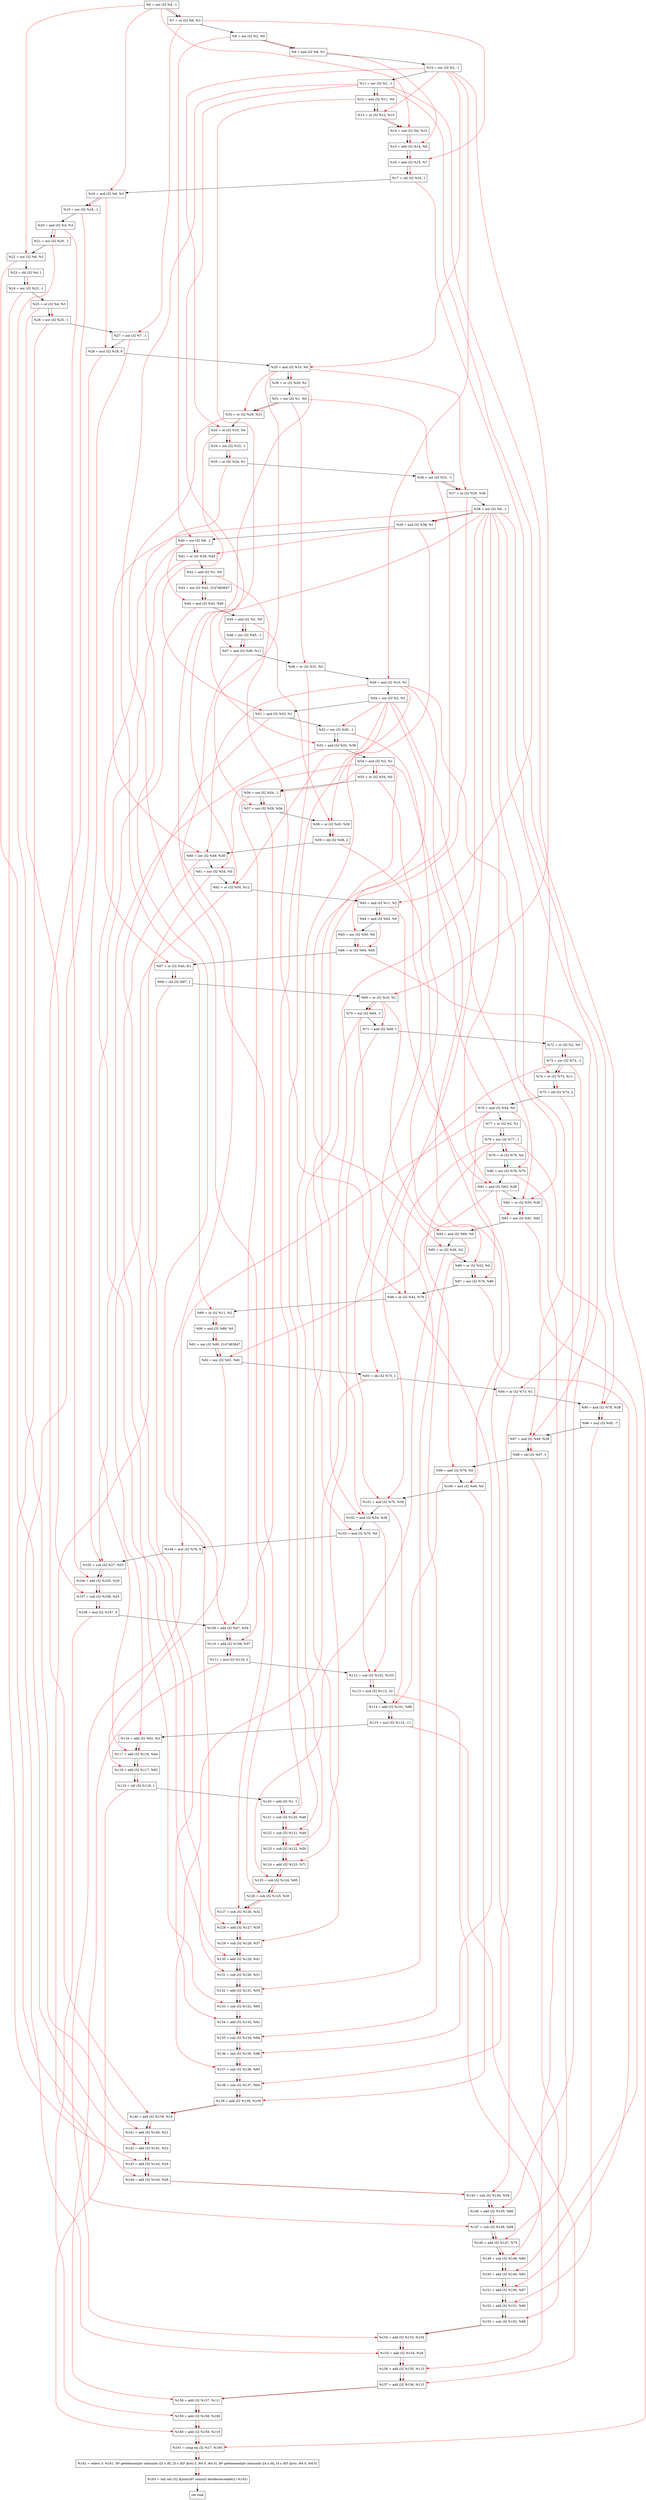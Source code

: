 digraph "DFG for'crackme' function" {
	Node0xc2e960[shape=record, label="  %6 = xor i32 %4, -1"];
	Node0xc2e9d0[shape=record, label="  %7 = or i32 %6, %3"];
	Node0xc2ea40[shape=record, label="  %8 = xor i32 %2, %0"];
	Node0xc2eab0[shape=record, label="  %9 = and i32 %8, %1"];
	Node0xc2eb20[shape=record, label="  %10 = xor i32 %2, -1"];
	Node0xc2eb90[shape=record, label="  %11 = xor i32 %1, -1"];
	Node0xc2ec00[shape=record, label="  %12 = and i32 %11, %0"];
	Node0xc2ec70[shape=record, label="  %13 = or i32 %12, %10"];
	Node0xc2ece0[shape=record, label="  %14 = sub i32 %6, %13"];
	Node0xc2ed50[shape=record, label="  %15 = add i32 %14, %9"];
	Node0xc2edc0[shape=record, label="  %16 = add i32 %15, %7"];
	Node0xc2ee60[shape=record, label="  %17 = shl i32 %16, 1"];
	Node0xc2eed0[shape=record, label="  %18 = and i32 %6, %3"];
	Node0xc2ef40[shape=record, label="  %19 = xor i32 %18, -1"];
	Node0xc2efb0[shape=record, label="  %20 = and i32 %4, %3"];
	Node0xc2f020[shape=record, label="  %21 = xor i32 %20, -1"];
	Node0xc2f090[shape=record, label="  %22 = xor i32 %6, %3"];
	Node0xc2f100[shape=record, label="  %23 = shl i32 %4, 1"];
	Node0xc2f170[shape=record, label="  %24 = xor i32 %23, -1"];
	Node0xc2f1e0[shape=record, label="  %25 = or i32 %4, %3"];
	Node0xc2f250[shape=record, label="  %26 = xor i32 %25, -1"];
	Node0xc2f2c0[shape=record, label="  %27 = xor i32 %7, -1"];
	Node0xc2f360[shape=record, label="  %28 = mul i32 %18, 6"];
	Node0xc2f3d0[shape=record, label="  %29 = and i32 %10, %0"];
	Node0xc2f440[shape=record, label="  %30 = or i32 %29, %1"];
	Node0xc2f4b0[shape=record, label="  %31 = xor i32 %1, %0"];
	Node0xc2f520[shape=record, label="  %32 = or i32 %29, %31"];
	Node0xc2f7a0[shape=record, label="  %33 = or i32 %10, %0"];
	Node0xc2f810[shape=record, label="  %34 = xor i32 %33, -1"];
	Node0xc2f880[shape=record, label="  %35 = or i32 %34, %1"];
	Node0xc2f8f0[shape=record, label="  %36 = xor i32 %31, -1"];
	Node0xc2f960[shape=record, label="  %37 = or i32 %29, %36"];
	Node0xc2f9d0[shape=record, label="  %38 = xor i32 %0, -1"];
	Node0xc2fa40[shape=record, label="  %39 = and i32 %38, %1"];
	Node0xc2fab0[shape=record, label="  %40 = xor i32 %8, -1"];
	Node0xc2fb20[shape=record, label="  %41 = or i32 %39, %40"];
	Node0xc2fb90[shape=record, label="  %42 = and i32 %1, %0"];
	Node0xc2fc30[shape=record, label="  %43 = xor i32 %42, 2147483647"];
	Node0xc2fca0[shape=record, label="  %44 = and i32 %43, %40"];
	Node0xc2fd10[shape=record, label="  %45 = and i32 %2, %0"];
	Node0xc2fd80[shape=record, label="  %46 = xor i32 %45, -1"];
	Node0xc2fdf0[shape=record, label="  %47 = and i32 %46, %11"];
	Node0xc2fe60[shape=record, label="  %48 = or i32 %31, %2"];
	Node0xc2fed0[shape=record, label="  %49 = and i32 %10, %1"];
	Node0xc2ff40[shape=record, label="  %50 = xor i32 %2, %1"];
	Node0xc2ffb0[shape=record, label="  %51 = and i32 %33, %1"];
	Node0xc30020[shape=record, label="  %52 = xor i32 %50, -1"];
	Node0xc30090[shape=record, label="  %53 = and i32 %52, %38"];
	Node0xc30100[shape=record, label="  %54 = and i32 %2, %1"];
	Node0xc30170[shape=record, label="  %55 = or i32 %54, %0"];
	Node0xc301e0[shape=record, label="  %56 = xor i32 %54, -1"];
	Node0xc30250[shape=record, label="  %57 = xor i32 %29, %56"];
	Node0xc302c0[shape=record, label="  %58 = or i32 %45, %39"];
	Node0xc30360[shape=record, label="  %59 = shl i32 %58, 2"];
	Node0xc303d0[shape=record, label="  %60 = xor i32 %49, %38"];
	Node0xc30440[shape=record, label="  %61 = xor i32 %54, %0"];
	Node0xc304b0[shape=record, label="  %62 = or i32 %50, %12"];
	Node0xc30520[shape=record, label="  %63 = and i32 %11, %2"];
	Node0xc30590[shape=record, label="  %64 = and i32 %63, %0"];
	Node0xc30a10[shape=record, label="  %65 = xor i32 %50, %0"];
	Node0xc30a80[shape=record, label="  %66 = or i32 %64, %65"];
	Node0xc30af0[shape=record, label="  %67 = or i32 %40, %1"];
	Node0xc30b60[shape=record, label="  %68 = shl i32 %67, 1"];
	Node0xc30bd0[shape=record, label="  %69 = or i32 %10, %1"];
	Node0xc30c40[shape=record, label="  %70 = xor i32 %69, -1"];
	Node0xc30cb0[shape=record, label="  %71 = add i32 %69, 1"];
	Node0xc30d20[shape=record, label="  %72 = or i32 %2, %0"];
	Node0xc30d90[shape=record, label="  %73 = xor i32 %72, -1"];
	Node0xc30e00[shape=record, label="  %74 = or i32 %73, %11"];
	Node0xc30e70[shape=record, label="  %75 = shl i32 %74, 2"];
	Node0xc30ee0[shape=record, label="  %76 = and i32 %54, %0"];
	Node0xc30f50[shape=record, label="  %77 = or i32 %2, %1"];
	Node0xc30fc0[shape=record, label="  %78 = xor i32 %77, -1"];
	Node0xc31030[shape=record, label="  %79 = or i32 %78, %0"];
	Node0xc310a0[shape=record, label="  %80 = xor i32 %76, %79"];
	Node0xc31110[shape=record, label="  %81 = and i32 %63, %38"];
	Node0xc31180[shape=record, label="  %82 = or i32 %50, %38"];
	Node0xc311f0[shape=record, label="  %83 = xor i32 %81, %82"];
	Node0xc31260[shape=record, label="  %84 = and i32 %69, %0"];
	Node0xc312d0[shape=record, label="  %85 = or i32 %36, %2"];
	Node0xc31340[shape=record, label="  %86 = or i32 %52, %0"];
	Node0xc313b0[shape=record, label="  %87 = xor i32 %76, %86"];
	Node0xc31420[shape=record, label="  %88 = or i32 %42, %78"];
	Node0xc31490[shape=record, label="  %89 = or i32 %11, %2"];
	Node0xc31500[shape=record, label="  %90 = and i32 %89, %0"];
	Node0xc31570[shape=record, label="  %91 = xor i32 %90, 2147483647"];
	Node0xc315e0[shape=record, label="  %92 = xor i32 %91, %81"];
	Node0xc31650[shape=record, label="  %93 = shl i32 %73, 1"];
	Node0xc316c0[shape=record, label="  %94 = or i32 %73, %1"];
	Node0xc31730[shape=record, label="  %95 = and i32 %78, %38"];
	Node0xc317d0[shape=record, label="  %96 = mul i32 %95, -7"];
	Node0xc31840[shape=record, label="  %97 = and i32 %49, %38"];
	Node0xc318e0[shape=record, label="  %98 = shl i32 %97, 3"];
	Node0xc31950[shape=record, label="  %99 = and i32 %78, %0"];
	Node0xc319c0[shape=record, label="  %100 = and i32 %49, %0"];
	Node0xc31a30[shape=record, label="  %101 = and i32 %70, %38"];
	Node0xc31aa0[shape=record, label="  %102 = and i32 %54, %38"];
	Node0xc31b10[shape=record, label="  %103 = and i32 %70, %0"];
	Node0xc31bb0[shape=record, label="  %104 = mul i32 %76, 9"];
	Node0xc31c20[shape=record, label="  %105 = sub i32 %27, %53"];
	Node0xc31c90[shape=record, label="  %106 = add i32 %105, %20"];
	Node0xc31d00[shape=record, label="  %107 = sub i32 %106, %25"];
	Node0xc31da0[shape=record, label="  %108 = mul i32 %107, 5"];
	Node0xc31e10[shape=record, label="  %109 = add i32 %47, %56"];
	Node0xc31e80[shape=record, label="  %110 = add i32 %109, %57"];
	Node0xc31ef0[shape=record, label="  %111 = mul i32 %110, 3"];
	Node0xc31f60[shape=record, label="  %112 = sub i32 %102, %103"];
	Node0xc32000[shape=record, label="  %113 = mul i32 %112, 10"];
	Node0xc32070[shape=record, label="  %114 = add i32 %101, %99"];
	Node0xc32110[shape=record, label="  %115 = mul i32 %114, -11"];
	Node0xc32180[shape=record, label="  %116 = add i32 %62, %3"];
	Node0xc321f0[shape=record, label="  %117 = add i32 %116, %44"];
	Node0xc32260[shape=record, label="  %118 = add i32 %117, %92"];
	Node0xc322d0[shape=record, label="  %119 = shl i32 %118, 1"];
	Node0xc32340[shape=record, label="  %120 = add i32 %1, 1"];
	Node0xc323b0[shape=record, label="  %121 = sub i32 %120, %48"];
	Node0xc32420[shape=record, label="  %122 = sub i32 %121, %49"];
	Node0xc32490[shape=record, label="  %123 = sub i32 %122, %50"];
	Node0xc32500[shape=record, label="  %124 = add i32 %123, %71"];
	Node0xc32570[shape=record, label="  %125 = sub i32 %124, %85"];
	Node0xc325e0[shape=record, label="  %126 = sub i32 %125, %30"];
	Node0xc32650[shape=record, label="  %127 = sub i32 %126, %32"];
	Node0xc326c0[shape=record, label="  %128 = add i32 %127, %35"];
	Node0xc32f40[shape=record, label="  %129 = sub i32 %128, %37"];
	Node0xc32fb0[shape=record, label="  %130 = add i32 %129, %41"];
	Node0xc33020[shape=record, label="  %131 = sub i32 %130, %51"];
	Node0xc33090[shape=record, label="  %132 = add i32 %131, %55"];
	Node0xc33100[shape=record, label="  %133 = sub i32 %132, %60"];
	Node0xc33170[shape=record, label="  %134 = add i32 %133, %61"];
	Node0xc331e0[shape=record, label="  %135 = sub i32 %134, %84"];
	Node0xc33250[shape=record, label="  %136 = sub i32 %135, %88"];
	Node0xc332c0[shape=record, label="  %137 = sub i32 %136, %93"];
	Node0xc33330[shape=record, label="  %138 = sub i32 %137, %94"];
	Node0xc333a0[shape=record, label="  %139 = add i32 %138, %100"];
	Node0xc33410[shape=record, label="  %140 = add i32 %139, %19"];
	Node0xc33480[shape=record, label="  %141 = add i32 %140, %21"];
	Node0xc334f0[shape=record, label="  %142 = add i32 %141, %22"];
	Node0xc33560[shape=record, label="  %143 = add i32 %142, %24"];
	Node0xc335d0[shape=record, label="  %144 = add i32 %143, %26"];
	Node0xc33640[shape=record, label="  %145 = sub i32 %144, %59"];
	Node0xc336b0[shape=record, label="  %146 = add i32 %145, %66"];
	Node0xc33720[shape=record, label="  %147 = sub i32 %146, %68"];
	Node0xc33790[shape=record, label="  %148 = add i32 %147, %75"];
	Node0xc33800[shape=record, label="  %149 = sub i32 %148, %80"];
	Node0xc33870[shape=record, label="  %150 = add i32 %149, %83"];
	Node0xc338e0[shape=record, label="  %151 = add i32 %150, %87"];
	Node0xc33950[shape=record, label="  %152 = add i32 %151, %96"];
	Node0xc339c0[shape=record, label="  %153 = sub i32 %152, %98"];
	Node0xc33a30[shape=record, label="  %154 = add i32 %153, %104"];
	Node0xc33aa0[shape=record, label="  %155 = add i32 %154, %28"];
	Node0xc33b10[shape=record, label="  %156 = add i32 %155, %113"];
	Node0xc33b80[shape=record, label="  %157 = add i32 %156, %115"];
	Node0xc33bf0[shape=record, label="  %158 = add i32 %157, %111"];
	Node0xc33c60[shape=record, label="  %159 = add i32 %158, %108"];
	Node0xc33cd0[shape=record, label="  %160 = add i32 %159, %119"];
	Node0xc33d40[shape=record, label="  %161 = icmp eq i32 %17, %160"];
	Node0xbce268[shape=record, label="  %162 = select i1 %161, i8* getelementptr inbounds ([5 x i8], [5 x i8]* @str.3, i64 0, i64 0), i8* getelementptr inbounds ([4 x i8], [4 x i8]* @str, i64 0, i64 0)"];
	Node0xc33fd0[shape=record, label="  %163 = tail call i32 @puts(i8* nonnull dereferenceable(1) %162)"];
	Node0xc34020[shape=record, label="  ret void"];
	Node0xc2e960 -> Node0xc2e9d0;
	Node0xc2e9d0 -> Node0xc2ea40;
	Node0xc2ea40 -> Node0xc2eab0;
	Node0xc2eab0 -> Node0xc2eb20;
	Node0xc2eb20 -> Node0xc2eb90;
	Node0xc2eb90 -> Node0xc2ec00;
	Node0xc2ec00 -> Node0xc2ec70;
	Node0xc2ec70 -> Node0xc2ece0;
	Node0xc2ece0 -> Node0xc2ed50;
	Node0xc2ed50 -> Node0xc2edc0;
	Node0xc2edc0 -> Node0xc2ee60;
	Node0xc2ee60 -> Node0xc2eed0;
	Node0xc2eed0 -> Node0xc2ef40;
	Node0xc2ef40 -> Node0xc2efb0;
	Node0xc2efb0 -> Node0xc2f020;
	Node0xc2f020 -> Node0xc2f090;
	Node0xc2f090 -> Node0xc2f100;
	Node0xc2f100 -> Node0xc2f170;
	Node0xc2f170 -> Node0xc2f1e0;
	Node0xc2f1e0 -> Node0xc2f250;
	Node0xc2f250 -> Node0xc2f2c0;
	Node0xc2f2c0 -> Node0xc2f360;
	Node0xc2f360 -> Node0xc2f3d0;
	Node0xc2f3d0 -> Node0xc2f440;
	Node0xc2f440 -> Node0xc2f4b0;
	Node0xc2f4b0 -> Node0xc2f520;
	Node0xc2f520 -> Node0xc2f7a0;
	Node0xc2f7a0 -> Node0xc2f810;
	Node0xc2f810 -> Node0xc2f880;
	Node0xc2f880 -> Node0xc2f8f0;
	Node0xc2f8f0 -> Node0xc2f960;
	Node0xc2f960 -> Node0xc2f9d0;
	Node0xc2f9d0 -> Node0xc2fa40;
	Node0xc2fa40 -> Node0xc2fab0;
	Node0xc2fab0 -> Node0xc2fb20;
	Node0xc2fb20 -> Node0xc2fb90;
	Node0xc2fb90 -> Node0xc2fc30;
	Node0xc2fc30 -> Node0xc2fca0;
	Node0xc2fca0 -> Node0xc2fd10;
	Node0xc2fd10 -> Node0xc2fd80;
	Node0xc2fd80 -> Node0xc2fdf0;
	Node0xc2fdf0 -> Node0xc2fe60;
	Node0xc2fe60 -> Node0xc2fed0;
	Node0xc2fed0 -> Node0xc2ff40;
	Node0xc2ff40 -> Node0xc2ffb0;
	Node0xc2ffb0 -> Node0xc30020;
	Node0xc30020 -> Node0xc30090;
	Node0xc30090 -> Node0xc30100;
	Node0xc30100 -> Node0xc30170;
	Node0xc30170 -> Node0xc301e0;
	Node0xc301e0 -> Node0xc30250;
	Node0xc30250 -> Node0xc302c0;
	Node0xc302c0 -> Node0xc30360;
	Node0xc30360 -> Node0xc303d0;
	Node0xc303d0 -> Node0xc30440;
	Node0xc30440 -> Node0xc304b0;
	Node0xc304b0 -> Node0xc30520;
	Node0xc30520 -> Node0xc30590;
	Node0xc30590 -> Node0xc30a10;
	Node0xc30a10 -> Node0xc30a80;
	Node0xc30a80 -> Node0xc30af0;
	Node0xc30af0 -> Node0xc30b60;
	Node0xc30b60 -> Node0xc30bd0;
	Node0xc30bd0 -> Node0xc30c40;
	Node0xc30c40 -> Node0xc30cb0;
	Node0xc30cb0 -> Node0xc30d20;
	Node0xc30d20 -> Node0xc30d90;
	Node0xc30d90 -> Node0xc30e00;
	Node0xc30e00 -> Node0xc30e70;
	Node0xc30e70 -> Node0xc30ee0;
	Node0xc30ee0 -> Node0xc30f50;
	Node0xc30f50 -> Node0xc30fc0;
	Node0xc30fc0 -> Node0xc31030;
	Node0xc31030 -> Node0xc310a0;
	Node0xc310a0 -> Node0xc31110;
	Node0xc31110 -> Node0xc31180;
	Node0xc31180 -> Node0xc311f0;
	Node0xc311f0 -> Node0xc31260;
	Node0xc31260 -> Node0xc312d0;
	Node0xc312d0 -> Node0xc31340;
	Node0xc31340 -> Node0xc313b0;
	Node0xc313b0 -> Node0xc31420;
	Node0xc31420 -> Node0xc31490;
	Node0xc31490 -> Node0xc31500;
	Node0xc31500 -> Node0xc31570;
	Node0xc31570 -> Node0xc315e0;
	Node0xc315e0 -> Node0xc31650;
	Node0xc31650 -> Node0xc316c0;
	Node0xc316c0 -> Node0xc31730;
	Node0xc31730 -> Node0xc317d0;
	Node0xc317d0 -> Node0xc31840;
	Node0xc31840 -> Node0xc318e0;
	Node0xc318e0 -> Node0xc31950;
	Node0xc31950 -> Node0xc319c0;
	Node0xc319c0 -> Node0xc31a30;
	Node0xc31a30 -> Node0xc31aa0;
	Node0xc31aa0 -> Node0xc31b10;
	Node0xc31b10 -> Node0xc31bb0;
	Node0xc31bb0 -> Node0xc31c20;
	Node0xc31c20 -> Node0xc31c90;
	Node0xc31c90 -> Node0xc31d00;
	Node0xc31d00 -> Node0xc31da0;
	Node0xc31da0 -> Node0xc31e10;
	Node0xc31e10 -> Node0xc31e80;
	Node0xc31e80 -> Node0xc31ef0;
	Node0xc31ef0 -> Node0xc31f60;
	Node0xc31f60 -> Node0xc32000;
	Node0xc32000 -> Node0xc32070;
	Node0xc32070 -> Node0xc32110;
	Node0xc32110 -> Node0xc32180;
	Node0xc32180 -> Node0xc321f0;
	Node0xc321f0 -> Node0xc32260;
	Node0xc32260 -> Node0xc322d0;
	Node0xc322d0 -> Node0xc32340;
	Node0xc32340 -> Node0xc323b0;
	Node0xc323b0 -> Node0xc32420;
	Node0xc32420 -> Node0xc32490;
	Node0xc32490 -> Node0xc32500;
	Node0xc32500 -> Node0xc32570;
	Node0xc32570 -> Node0xc325e0;
	Node0xc325e0 -> Node0xc32650;
	Node0xc32650 -> Node0xc326c0;
	Node0xc326c0 -> Node0xc32f40;
	Node0xc32f40 -> Node0xc32fb0;
	Node0xc32fb0 -> Node0xc33020;
	Node0xc33020 -> Node0xc33090;
	Node0xc33090 -> Node0xc33100;
	Node0xc33100 -> Node0xc33170;
	Node0xc33170 -> Node0xc331e0;
	Node0xc331e0 -> Node0xc33250;
	Node0xc33250 -> Node0xc332c0;
	Node0xc332c0 -> Node0xc33330;
	Node0xc33330 -> Node0xc333a0;
	Node0xc333a0 -> Node0xc33410;
	Node0xc33410 -> Node0xc33480;
	Node0xc33480 -> Node0xc334f0;
	Node0xc334f0 -> Node0xc33560;
	Node0xc33560 -> Node0xc335d0;
	Node0xc335d0 -> Node0xc33640;
	Node0xc33640 -> Node0xc336b0;
	Node0xc336b0 -> Node0xc33720;
	Node0xc33720 -> Node0xc33790;
	Node0xc33790 -> Node0xc33800;
	Node0xc33800 -> Node0xc33870;
	Node0xc33870 -> Node0xc338e0;
	Node0xc338e0 -> Node0xc33950;
	Node0xc33950 -> Node0xc339c0;
	Node0xc339c0 -> Node0xc33a30;
	Node0xc33a30 -> Node0xc33aa0;
	Node0xc33aa0 -> Node0xc33b10;
	Node0xc33b10 -> Node0xc33b80;
	Node0xc33b80 -> Node0xc33bf0;
	Node0xc33bf0 -> Node0xc33c60;
	Node0xc33c60 -> Node0xc33cd0;
	Node0xc33cd0 -> Node0xc33d40;
	Node0xc33d40 -> Node0xbce268;
	Node0xbce268 -> Node0xc33fd0;
	Node0xc33fd0 -> Node0xc34020;
edge [color=red]
	Node0xc2e960 -> Node0xc2e9d0;
	Node0xc2ea40 -> Node0xc2eab0;
	Node0xc2eb90 -> Node0xc2ec00;
	Node0xc2ec00 -> Node0xc2ec70;
	Node0xc2eb20 -> Node0xc2ec70;
	Node0xc2e960 -> Node0xc2ece0;
	Node0xc2ec70 -> Node0xc2ece0;
	Node0xc2ece0 -> Node0xc2ed50;
	Node0xc2eab0 -> Node0xc2ed50;
	Node0xc2ed50 -> Node0xc2edc0;
	Node0xc2e9d0 -> Node0xc2edc0;
	Node0xc2edc0 -> Node0xc2ee60;
	Node0xc2e960 -> Node0xc2eed0;
	Node0xc2eed0 -> Node0xc2ef40;
	Node0xc2efb0 -> Node0xc2f020;
	Node0xc2e960 -> Node0xc2f090;
	Node0xc2f100 -> Node0xc2f170;
	Node0xc2f1e0 -> Node0xc2f250;
	Node0xc2e9d0 -> Node0xc2f2c0;
	Node0xc2eed0 -> Node0xc2f360;
	Node0xc2eb20 -> Node0xc2f3d0;
	Node0xc2f3d0 -> Node0xc2f440;
	Node0xc2f3d0 -> Node0xc2f520;
	Node0xc2f4b0 -> Node0xc2f520;
	Node0xc2eb20 -> Node0xc2f7a0;
	Node0xc2f7a0 -> Node0xc2f810;
	Node0xc2f810 -> Node0xc2f880;
	Node0xc2f4b0 -> Node0xc2f8f0;
	Node0xc2f3d0 -> Node0xc2f960;
	Node0xc2f8f0 -> Node0xc2f960;
	Node0xc2f9d0 -> Node0xc2fa40;
	Node0xc2ea40 -> Node0xc2fab0;
	Node0xc2fa40 -> Node0xc2fb20;
	Node0xc2fab0 -> Node0xc2fb20;
	Node0xc2fb90 -> Node0xc2fc30;
	Node0xc2fc30 -> Node0xc2fca0;
	Node0xc2fab0 -> Node0xc2fca0;
	Node0xc2fd10 -> Node0xc2fd80;
	Node0xc2fd80 -> Node0xc2fdf0;
	Node0xc2eb90 -> Node0xc2fdf0;
	Node0xc2f4b0 -> Node0xc2fe60;
	Node0xc2eb20 -> Node0xc2fed0;
	Node0xc2f7a0 -> Node0xc2ffb0;
	Node0xc2ff40 -> Node0xc30020;
	Node0xc30020 -> Node0xc30090;
	Node0xc2f9d0 -> Node0xc30090;
	Node0xc30100 -> Node0xc30170;
	Node0xc30100 -> Node0xc301e0;
	Node0xc2f3d0 -> Node0xc30250;
	Node0xc301e0 -> Node0xc30250;
	Node0xc2fd10 -> Node0xc302c0;
	Node0xc2fa40 -> Node0xc302c0;
	Node0xc302c0 -> Node0xc30360;
	Node0xc2fed0 -> Node0xc303d0;
	Node0xc2f9d0 -> Node0xc303d0;
	Node0xc30100 -> Node0xc30440;
	Node0xc2ff40 -> Node0xc304b0;
	Node0xc2ec00 -> Node0xc304b0;
	Node0xc2eb90 -> Node0xc30520;
	Node0xc30520 -> Node0xc30590;
	Node0xc2ff40 -> Node0xc30a10;
	Node0xc30590 -> Node0xc30a80;
	Node0xc30a10 -> Node0xc30a80;
	Node0xc2fab0 -> Node0xc30af0;
	Node0xc30af0 -> Node0xc30b60;
	Node0xc2eb20 -> Node0xc30bd0;
	Node0xc30bd0 -> Node0xc30c40;
	Node0xc30bd0 -> Node0xc30cb0;
	Node0xc30d20 -> Node0xc30d90;
	Node0xc30d90 -> Node0xc30e00;
	Node0xc2eb90 -> Node0xc30e00;
	Node0xc30e00 -> Node0xc30e70;
	Node0xc30100 -> Node0xc30ee0;
	Node0xc30f50 -> Node0xc30fc0;
	Node0xc30fc0 -> Node0xc31030;
	Node0xc30ee0 -> Node0xc310a0;
	Node0xc31030 -> Node0xc310a0;
	Node0xc30520 -> Node0xc31110;
	Node0xc2f9d0 -> Node0xc31110;
	Node0xc2ff40 -> Node0xc31180;
	Node0xc2f9d0 -> Node0xc31180;
	Node0xc31110 -> Node0xc311f0;
	Node0xc31180 -> Node0xc311f0;
	Node0xc30bd0 -> Node0xc31260;
	Node0xc2f8f0 -> Node0xc312d0;
	Node0xc30020 -> Node0xc31340;
	Node0xc30ee0 -> Node0xc313b0;
	Node0xc31340 -> Node0xc313b0;
	Node0xc2fb90 -> Node0xc31420;
	Node0xc30fc0 -> Node0xc31420;
	Node0xc2eb90 -> Node0xc31490;
	Node0xc31490 -> Node0xc31500;
	Node0xc31500 -> Node0xc31570;
	Node0xc31570 -> Node0xc315e0;
	Node0xc31110 -> Node0xc315e0;
	Node0xc30d90 -> Node0xc31650;
	Node0xc30d90 -> Node0xc316c0;
	Node0xc30fc0 -> Node0xc31730;
	Node0xc2f9d0 -> Node0xc31730;
	Node0xc31730 -> Node0xc317d0;
	Node0xc2fed0 -> Node0xc31840;
	Node0xc2f9d0 -> Node0xc31840;
	Node0xc31840 -> Node0xc318e0;
	Node0xc30fc0 -> Node0xc31950;
	Node0xc2fed0 -> Node0xc319c0;
	Node0xc30c40 -> Node0xc31a30;
	Node0xc2f9d0 -> Node0xc31a30;
	Node0xc30100 -> Node0xc31aa0;
	Node0xc2f9d0 -> Node0xc31aa0;
	Node0xc30c40 -> Node0xc31b10;
	Node0xc30ee0 -> Node0xc31bb0;
	Node0xc2f2c0 -> Node0xc31c20;
	Node0xc30090 -> Node0xc31c20;
	Node0xc31c20 -> Node0xc31c90;
	Node0xc2efb0 -> Node0xc31c90;
	Node0xc31c90 -> Node0xc31d00;
	Node0xc2f1e0 -> Node0xc31d00;
	Node0xc31d00 -> Node0xc31da0;
	Node0xc2fdf0 -> Node0xc31e10;
	Node0xc301e0 -> Node0xc31e10;
	Node0xc31e10 -> Node0xc31e80;
	Node0xc30250 -> Node0xc31e80;
	Node0xc31e80 -> Node0xc31ef0;
	Node0xc31aa0 -> Node0xc31f60;
	Node0xc31b10 -> Node0xc31f60;
	Node0xc31f60 -> Node0xc32000;
	Node0xc31a30 -> Node0xc32070;
	Node0xc31950 -> Node0xc32070;
	Node0xc32070 -> Node0xc32110;
	Node0xc304b0 -> Node0xc32180;
	Node0xc32180 -> Node0xc321f0;
	Node0xc2fca0 -> Node0xc321f0;
	Node0xc321f0 -> Node0xc32260;
	Node0xc315e0 -> Node0xc32260;
	Node0xc32260 -> Node0xc322d0;
	Node0xc32340 -> Node0xc323b0;
	Node0xc2fe60 -> Node0xc323b0;
	Node0xc323b0 -> Node0xc32420;
	Node0xc2fed0 -> Node0xc32420;
	Node0xc32420 -> Node0xc32490;
	Node0xc2ff40 -> Node0xc32490;
	Node0xc32490 -> Node0xc32500;
	Node0xc30cb0 -> Node0xc32500;
	Node0xc32500 -> Node0xc32570;
	Node0xc312d0 -> Node0xc32570;
	Node0xc32570 -> Node0xc325e0;
	Node0xc2f440 -> Node0xc325e0;
	Node0xc325e0 -> Node0xc32650;
	Node0xc2f520 -> Node0xc32650;
	Node0xc32650 -> Node0xc326c0;
	Node0xc2f880 -> Node0xc326c0;
	Node0xc326c0 -> Node0xc32f40;
	Node0xc2f960 -> Node0xc32f40;
	Node0xc32f40 -> Node0xc32fb0;
	Node0xc2fb20 -> Node0xc32fb0;
	Node0xc32fb0 -> Node0xc33020;
	Node0xc2ffb0 -> Node0xc33020;
	Node0xc33020 -> Node0xc33090;
	Node0xc30170 -> Node0xc33090;
	Node0xc33090 -> Node0xc33100;
	Node0xc303d0 -> Node0xc33100;
	Node0xc33100 -> Node0xc33170;
	Node0xc30440 -> Node0xc33170;
	Node0xc33170 -> Node0xc331e0;
	Node0xc31260 -> Node0xc331e0;
	Node0xc331e0 -> Node0xc33250;
	Node0xc31420 -> Node0xc33250;
	Node0xc33250 -> Node0xc332c0;
	Node0xc31650 -> Node0xc332c0;
	Node0xc332c0 -> Node0xc33330;
	Node0xc316c0 -> Node0xc33330;
	Node0xc33330 -> Node0xc333a0;
	Node0xc319c0 -> Node0xc333a0;
	Node0xc333a0 -> Node0xc33410;
	Node0xc2ef40 -> Node0xc33410;
	Node0xc33410 -> Node0xc33480;
	Node0xc2f020 -> Node0xc33480;
	Node0xc33480 -> Node0xc334f0;
	Node0xc2f090 -> Node0xc334f0;
	Node0xc334f0 -> Node0xc33560;
	Node0xc2f170 -> Node0xc33560;
	Node0xc33560 -> Node0xc335d0;
	Node0xc2f250 -> Node0xc335d0;
	Node0xc335d0 -> Node0xc33640;
	Node0xc30360 -> Node0xc33640;
	Node0xc33640 -> Node0xc336b0;
	Node0xc30a80 -> Node0xc336b0;
	Node0xc336b0 -> Node0xc33720;
	Node0xc30b60 -> Node0xc33720;
	Node0xc33720 -> Node0xc33790;
	Node0xc30e70 -> Node0xc33790;
	Node0xc33790 -> Node0xc33800;
	Node0xc310a0 -> Node0xc33800;
	Node0xc33800 -> Node0xc33870;
	Node0xc311f0 -> Node0xc33870;
	Node0xc33870 -> Node0xc338e0;
	Node0xc313b0 -> Node0xc338e0;
	Node0xc338e0 -> Node0xc33950;
	Node0xc317d0 -> Node0xc33950;
	Node0xc33950 -> Node0xc339c0;
	Node0xc318e0 -> Node0xc339c0;
	Node0xc339c0 -> Node0xc33a30;
	Node0xc31bb0 -> Node0xc33a30;
	Node0xc33a30 -> Node0xc33aa0;
	Node0xc2f360 -> Node0xc33aa0;
	Node0xc33aa0 -> Node0xc33b10;
	Node0xc32000 -> Node0xc33b10;
	Node0xc33b10 -> Node0xc33b80;
	Node0xc32110 -> Node0xc33b80;
	Node0xc33b80 -> Node0xc33bf0;
	Node0xc31ef0 -> Node0xc33bf0;
	Node0xc33bf0 -> Node0xc33c60;
	Node0xc31da0 -> Node0xc33c60;
	Node0xc33c60 -> Node0xc33cd0;
	Node0xc322d0 -> Node0xc33cd0;
	Node0xc2ee60 -> Node0xc33d40;
	Node0xc33cd0 -> Node0xc33d40;
	Node0xc33d40 -> Node0xbce268;
	Node0xbce268 -> Node0xc33fd0;
}
